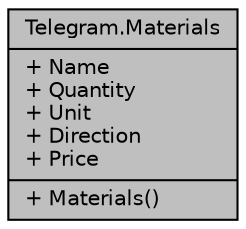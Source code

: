 digraph "Telegram.Materials"
{
 // INTERACTIVE_SVG=YES
 // LATEX_PDF_SIZE
  edge [fontname="Helvetica",fontsize="10",labelfontname="Helvetica",labelfontsize="10"];
  node [fontname="Helvetica",fontsize="10",shape=record];
  Node1 [label="{Telegram.Materials\n|+ Name\l+ Quantity\l+ Unit\l+ Direction\l+ Price\l|+ Materials()\l}",height=0.2,width=0.4,color="black", fillcolor="grey75", style="filled", fontcolor="black",tooltip="Clase encargada de manejar los materiales."];
}
